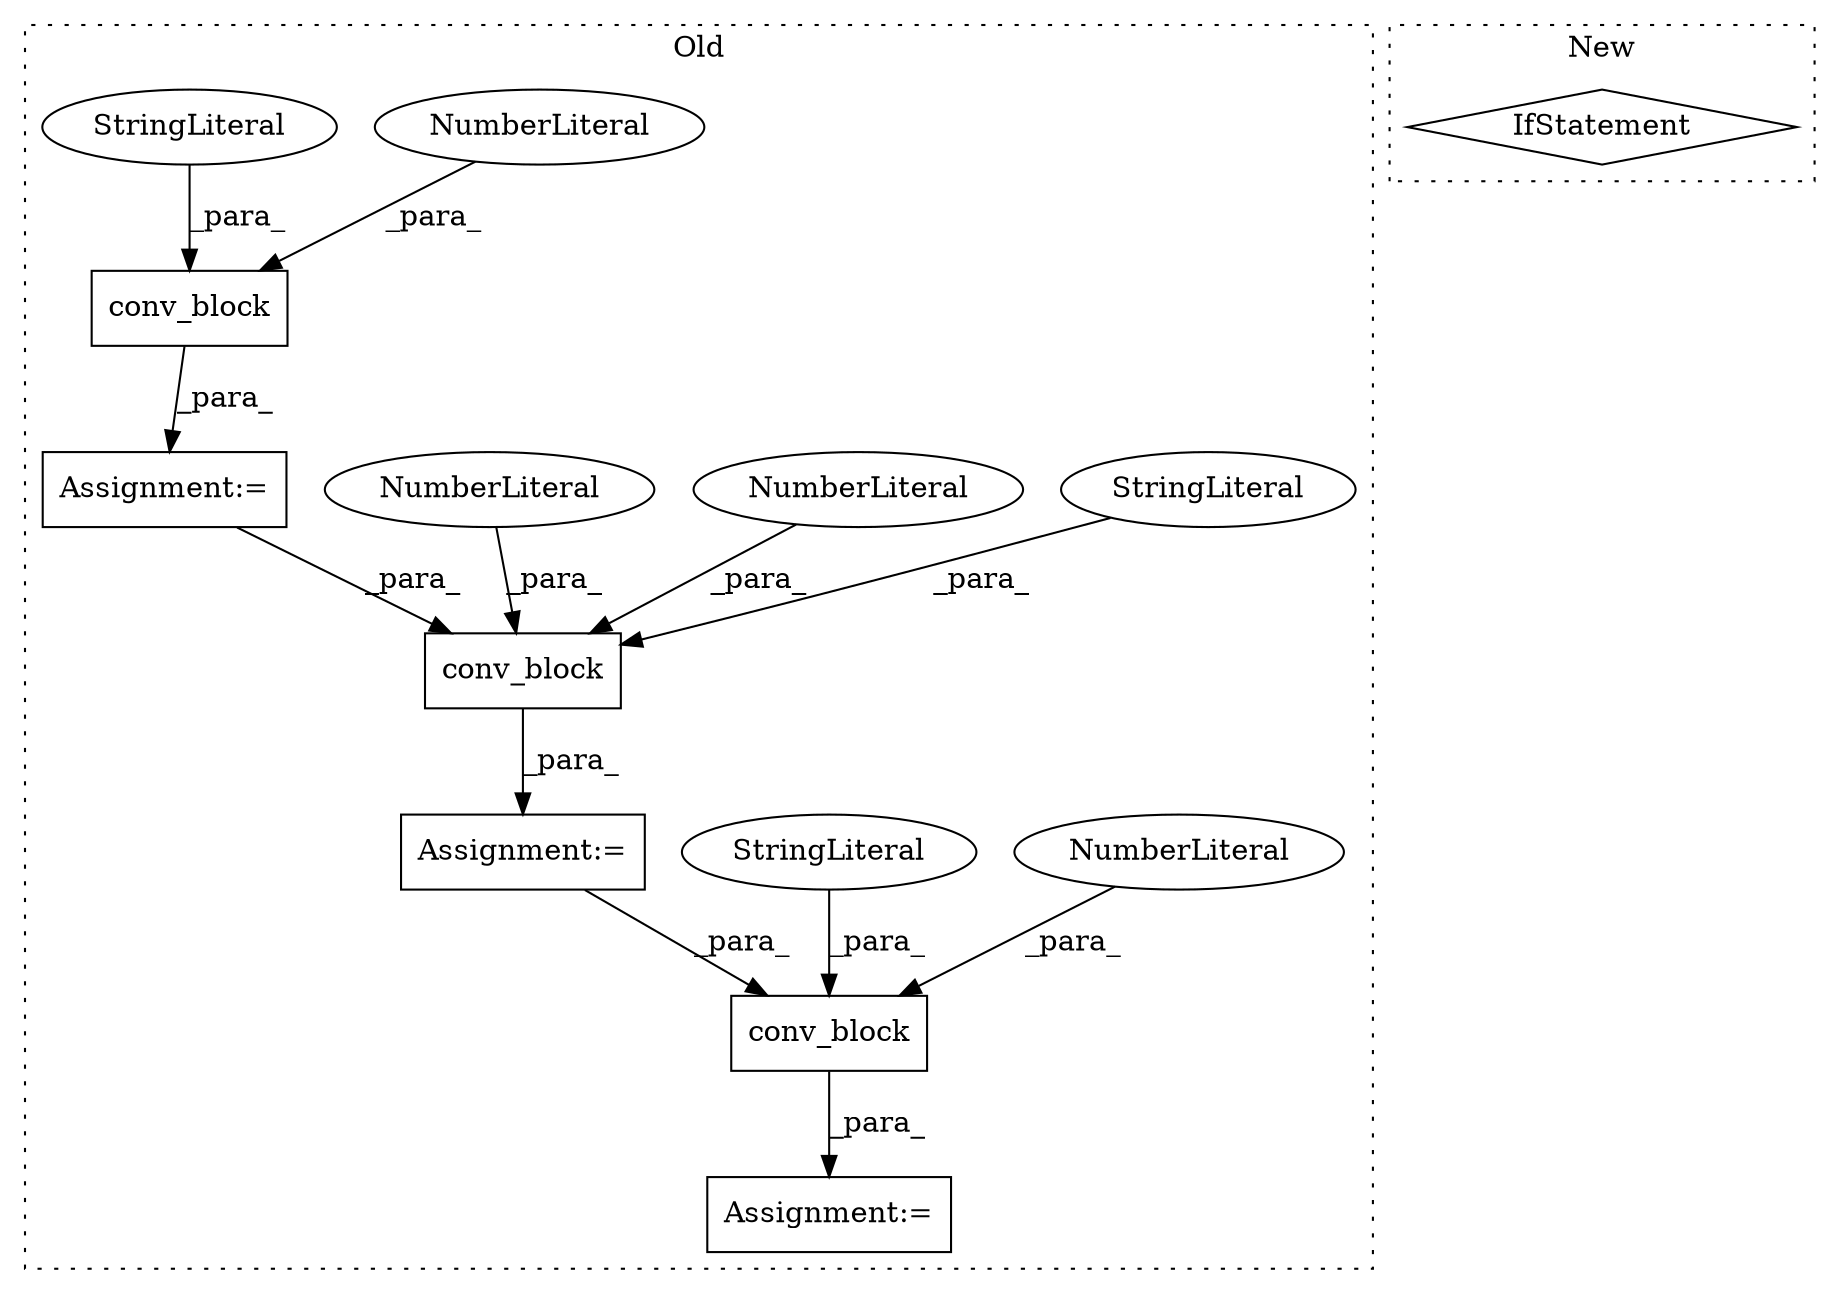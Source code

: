 digraph G {
subgraph cluster0 {
1 [label="conv_block" a="32" s="1178,1241" l="11,1" shape="box"];
3 [label="StringLiteral" a="45" s="1208" l="12" shape="ellipse"];
4 [label="Assignment:=" a="7" s="1251" l="1" shape="box"];
5 [label="NumberLiteral" a="34" s="1201" l="1" shape="ellipse"];
6 [label="NumberLiteral" a="34" s="1197" l="3" shape="ellipse"];
7 [label="conv_block" a="32" s="1252,1321" l="11,1" shape="box"];
8 [label="NumberLiteral" a="34" s="1281" l="1" shape="ellipse"];
9 [label="conv_block" a="32" s="1112,1167" l="11,1" shape="box"];
10 [label="NumberLiteral" a="34" s="1135" l="1" shape="ellipse"];
11 [label="StringLiteral" a="45" s="1288" l="12" shape="ellipse"];
12 [label="StringLiteral" a="45" s="1142" l="12" shape="ellipse"];
13 [label="Assignment:=" a="7" s="1177" l="1" shape="box"];
14 [label="Assignment:=" a="7" s="1111" l="1" shape="box"];
label = "Old";
style="dotted";
}
subgraph cluster1 {
2 [label="IfStatement" a="25" s="1185" l="3" shape="diamond"];
label = "New";
style="dotted";
}
1 -> 13 [label="_para_"];
3 -> 1 [label="_para_"];
5 -> 1 [label="_para_"];
6 -> 1 [label="_para_"];
7 -> 4 [label="_para_"];
8 -> 7 [label="_para_"];
9 -> 14 [label="_para_"];
10 -> 9 [label="_para_"];
11 -> 7 [label="_para_"];
12 -> 9 [label="_para_"];
13 -> 7 [label="_para_"];
14 -> 1 [label="_para_"];
}